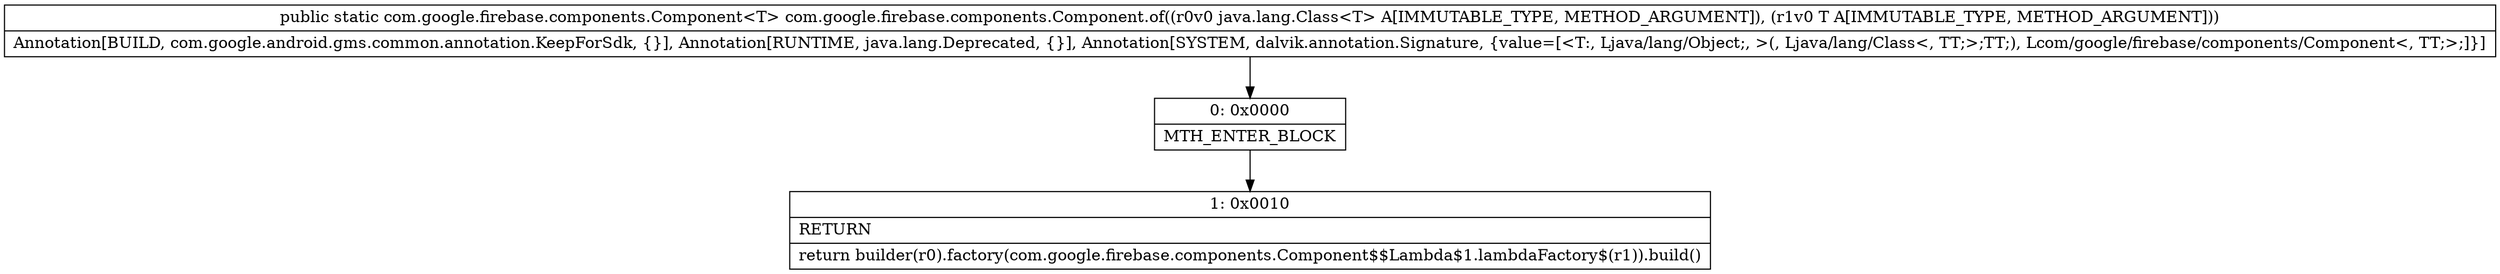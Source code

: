 digraph "CFG forcom.google.firebase.components.Component.of(Ljava\/lang\/Class;Ljava\/lang\/Object;)Lcom\/google\/firebase\/components\/Component;" {
Node_0 [shape=record,label="{0\:\ 0x0000|MTH_ENTER_BLOCK\l}"];
Node_1 [shape=record,label="{1\:\ 0x0010|RETURN\l|return builder(r0).factory(com.google.firebase.components.Component$$Lambda$1.lambdaFactory$(r1)).build()\l}"];
MethodNode[shape=record,label="{public static com.google.firebase.components.Component\<T\> com.google.firebase.components.Component.of((r0v0 java.lang.Class\<T\> A[IMMUTABLE_TYPE, METHOD_ARGUMENT]), (r1v0 T A[IMMUTABLE_TYPE, METHOD_ARGUMENT]))  | Annotation[BUILD, com.google.android.gms.common.annotation.KeepForSdk, \{\}], Annotation[RUNTIME, java.lang.Deprecated, \{\}], Annotation[SYSTEM, dalvik.annotation.Signature, \{value=[\<T:, Ljava\/lang\/Object;, \>(, Ljava\/lang\/Class\<, TT;\>;TT;), Lcom\/google\/firebase\/components\/Component\<, TT;\>;]\}]\l}"];
MethodNode -> Node_0;
Node_0 -> Node_1;
}

